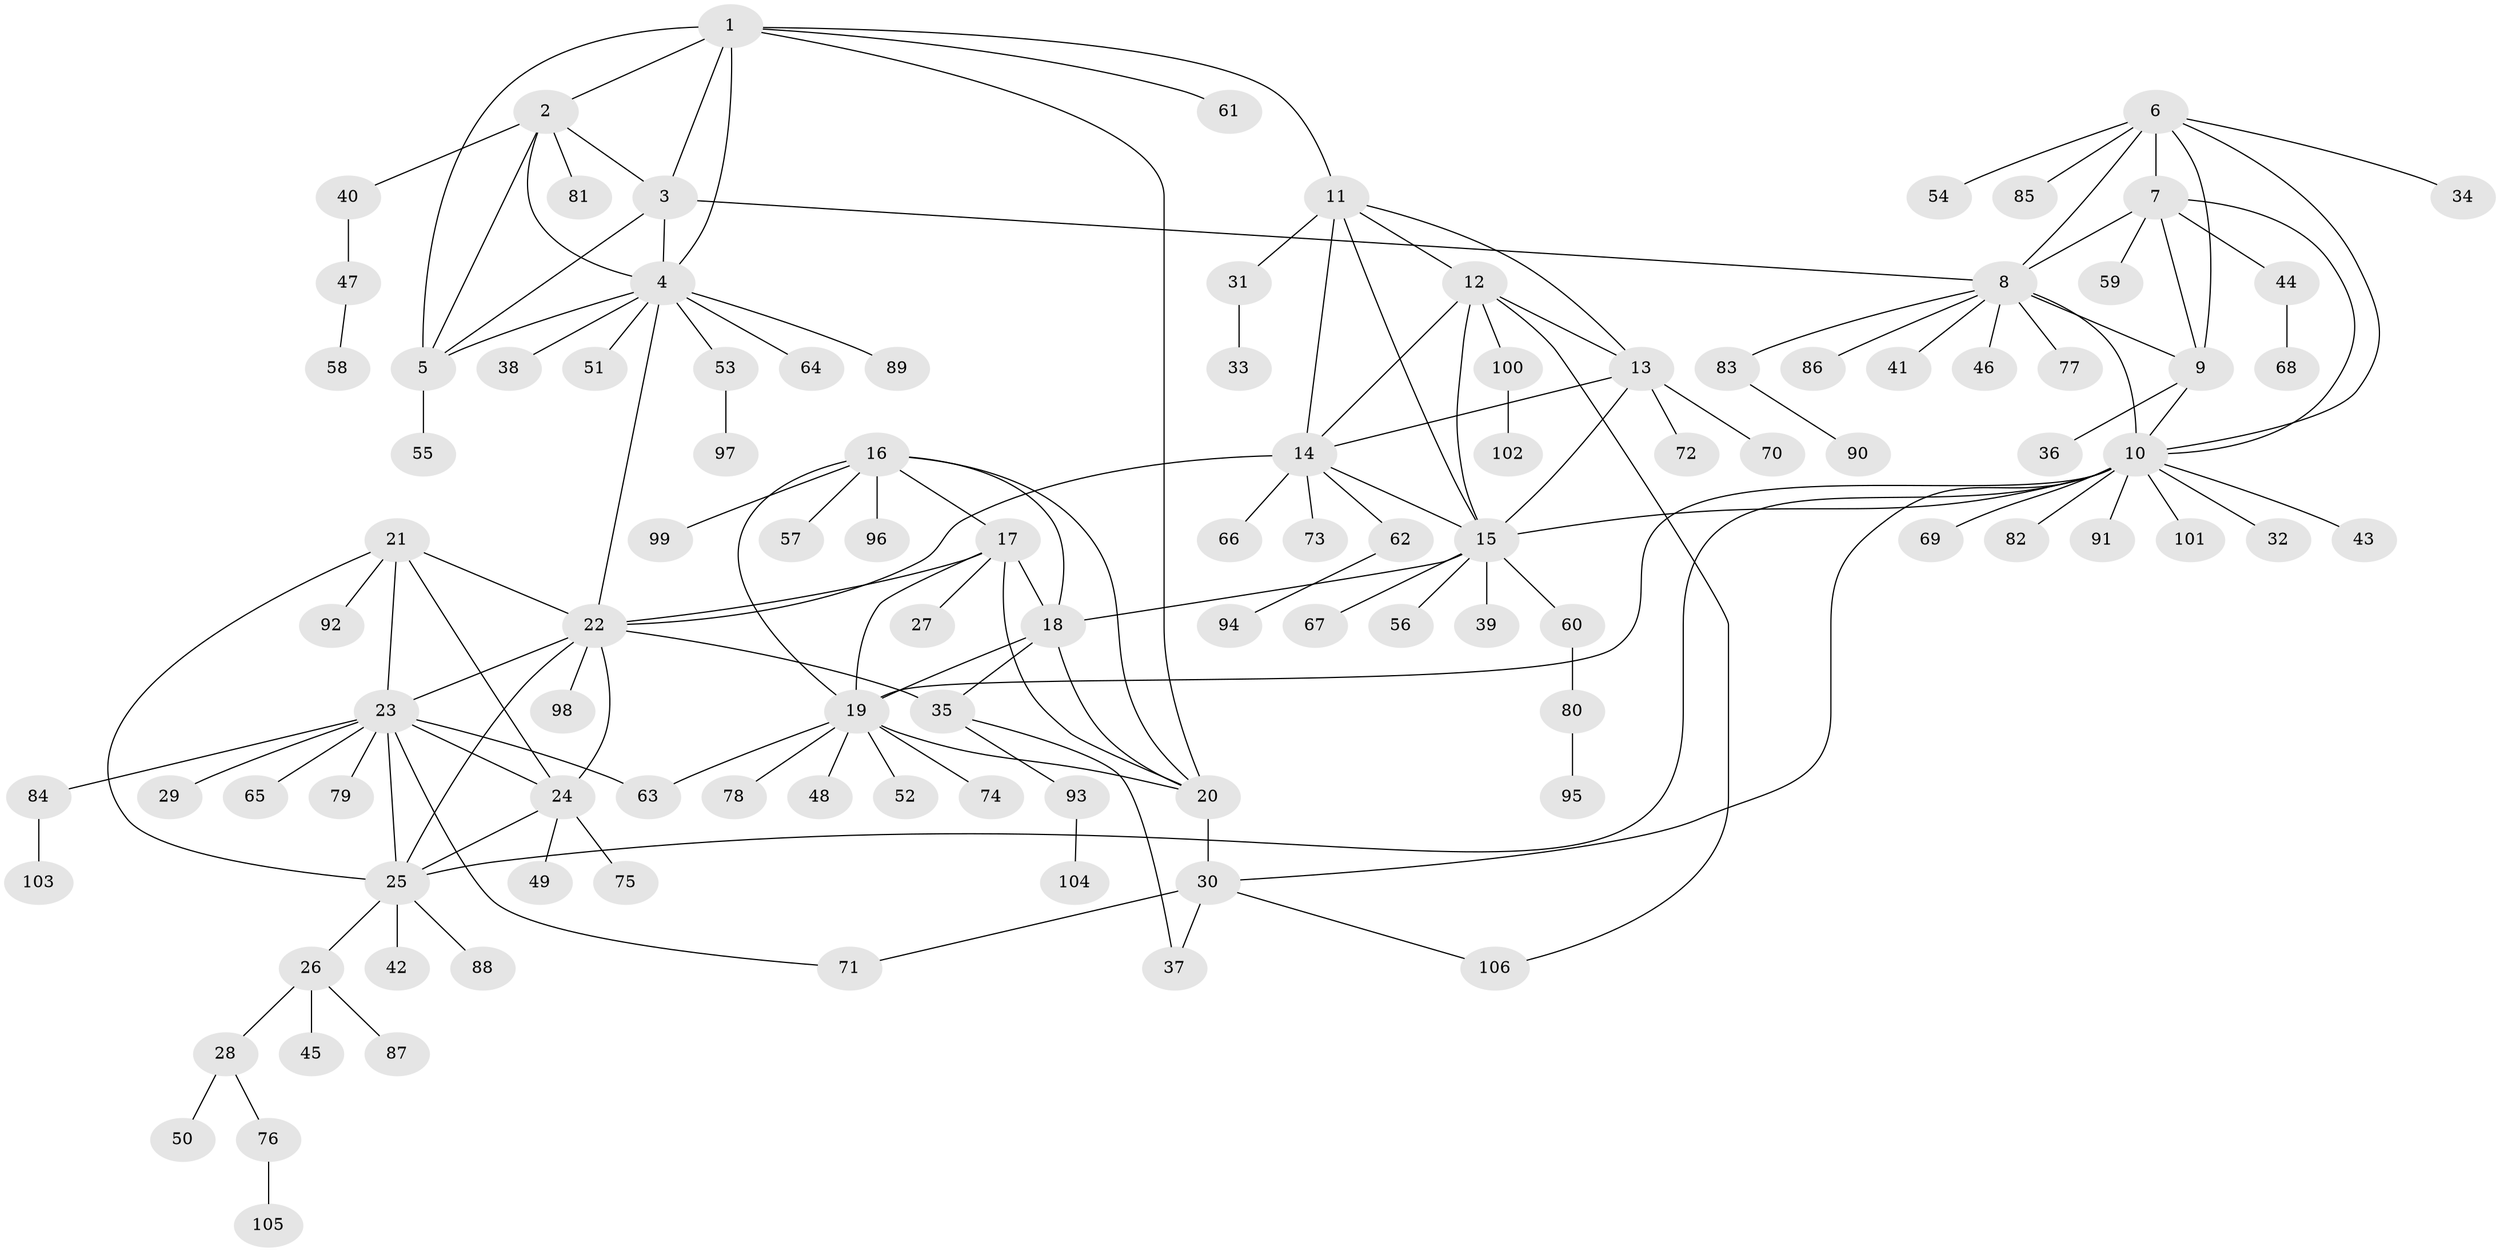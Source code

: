// Generated by graph-tools (version 1.1) at 2025/11/02/27/25 16:11:32]
// undirected, 106 vertices, 147 edges
graph export_dot {
graph [start="1"]
  node [color=gray90,style=filled];
  1;
  2;
  3;
  4;
  5;
  6;
  7;
  8;
  9;
  10;
  11;
  12;
  13;
  14;
  15;
  16;
  17;
  18;
  19;
  20;
  21;
  22;
  23;
  24;
  25;
  26;
  27;
  28;
  29;
  30;
  31;
  32;
  33;
  34;
  35;
  36;
  37;
  38;
  39;
  40;
  41;
  42;
  43;
  44;
  45;
  46;
  47;
  48;
  49;
  50;
  51;
  52;
  53;
  54;
  55;
  56;
  57;
  58;
  59;
  60;
  61;
  62;
  63;
  64;
  65;
  66;
  67;
  68;
  69;
  70;
  71;
  72;
  73;
  74;
  75;
  76;
  77;
  78;
  79;
  80;
  81;
  82;
  83;
  84;
  85;
  86;
  87;
  88;
  89;
  90;
  91;
  92;
  93;
  94;
  95;
  96;
  97;
  98;
  99;
  100;
  101;
  102;
  103;
  104;
  105;
  106;
  1 -- 2;
  1 -- 3;
  1 -- 4;
  1 -- 5;
  1 -- 11;
  1 -- 20;
  1 -- 61;
  2 -- 3;
  2 -- 4;
  2 -- 5;
  2 -- 40;
  2 -- 81;
  3 -- 4;
  3 -- 5;
  3 -- 8;
  4 -- 5;
  4 -- 22;
  4 -- 38;
  4 -- 51;
  4 -- 53;
  4 -- 64;
  4 -- 89;
  5 -- 55;
  6 -- 7;
  6 -- 8;
  6 -- 9;
  6 -- 10;
  6 -- 34;
  6 -- 54;
  6 -- 85;
  7 -- 8;
  7 -- 9;
  7 -- 10;
  7 -- 44;
  7 -- 59;
  8 -- 9;
  8 -- 10;
  8 -- 41;
  8 -- 46;
  8 -- 77;
  8 -- 83;
  8 -- 86;
  9 -- 10;
  9 -- 36;
  10 -- 15;
  10 -- 19;
  10 -- 25;
  10 -- 30;
  10 -- 32;
  10 -- 43;
  10 -- 69;
  10 -- 82;
  10 -- 91;
  10 -- 101;
  11 -- 12;
  11 -- 13;
  11 -- 14;
  11 -- 15;
  11 -- 31;
  12 -- 13;
  12 -- 14;
  12 -- 15;
  12 -- 100;
  12 -- 106;
  13 -- 14;
  13 -- 15;
  13 -- 70;
  13 -- 72;
  14 -- 15;
  14 -- 22;
  14 -- 62;
  14 -- 66;
  14 -- 73;
  15 -- 18;
  15 -- 39;
  15 -- 56;
  15 -- 60;
  15 -- 67;
  16 -- 17;
  16 -- 18;
  16 -- 19;
  16 -- 20;
  16 -- 57;
  16 -- 96;
  16 -- 99;
  17 -- 18;
  17 -- 19;
  17 -- 20;
  17 -- 22;
  17 -- 27;
  18 -- 19;
  18 -- 20;
  18 -- 35;
  19 -- 20;
  19 -- 48;
  19 -- 52;
  19 -- 63;
  19 -- 74;
  19 -- 78;
  20 -- 30;
  21 -- 22;
  21 -- 23;
  21 -- 24;
  21 -- 25;
  21 -- 92;
  22 -- 23;
  22 -- 24;
  22 -- 25;
  22 -- 35;
  22 -- 98;
  23 -- 24;
  23 -- 25;
  23 -- 29;
  23 -- 63;
  23 -- 65;
  23 -- 71;
  23 -- 79;
  23 -- 84;
  24 -- 25;
  24 -- 49;
  24 -- 75;
  25 -- 26;
  25 -- 42;
  25 -- 88;
  26 -- 28;
  26 -- 45;
  26 -- 87;
  28 -- 50;
  28 -- 76;
  30 -- 37;
  30 -- 71;
  30 -- 106;
  31 -- 33;
  35 -- 37;
  35 -- 93;
  40 -- 47;
  44 -- 68;
  47 -- 58;
  53 -- 97;
  60 -- 80;
  62 -- 94;
  76 -- 105;
  80 -- 95;
  83 -- 90;
  84 -- 103;
  93 -- 104;
  100 -- 102;
}
